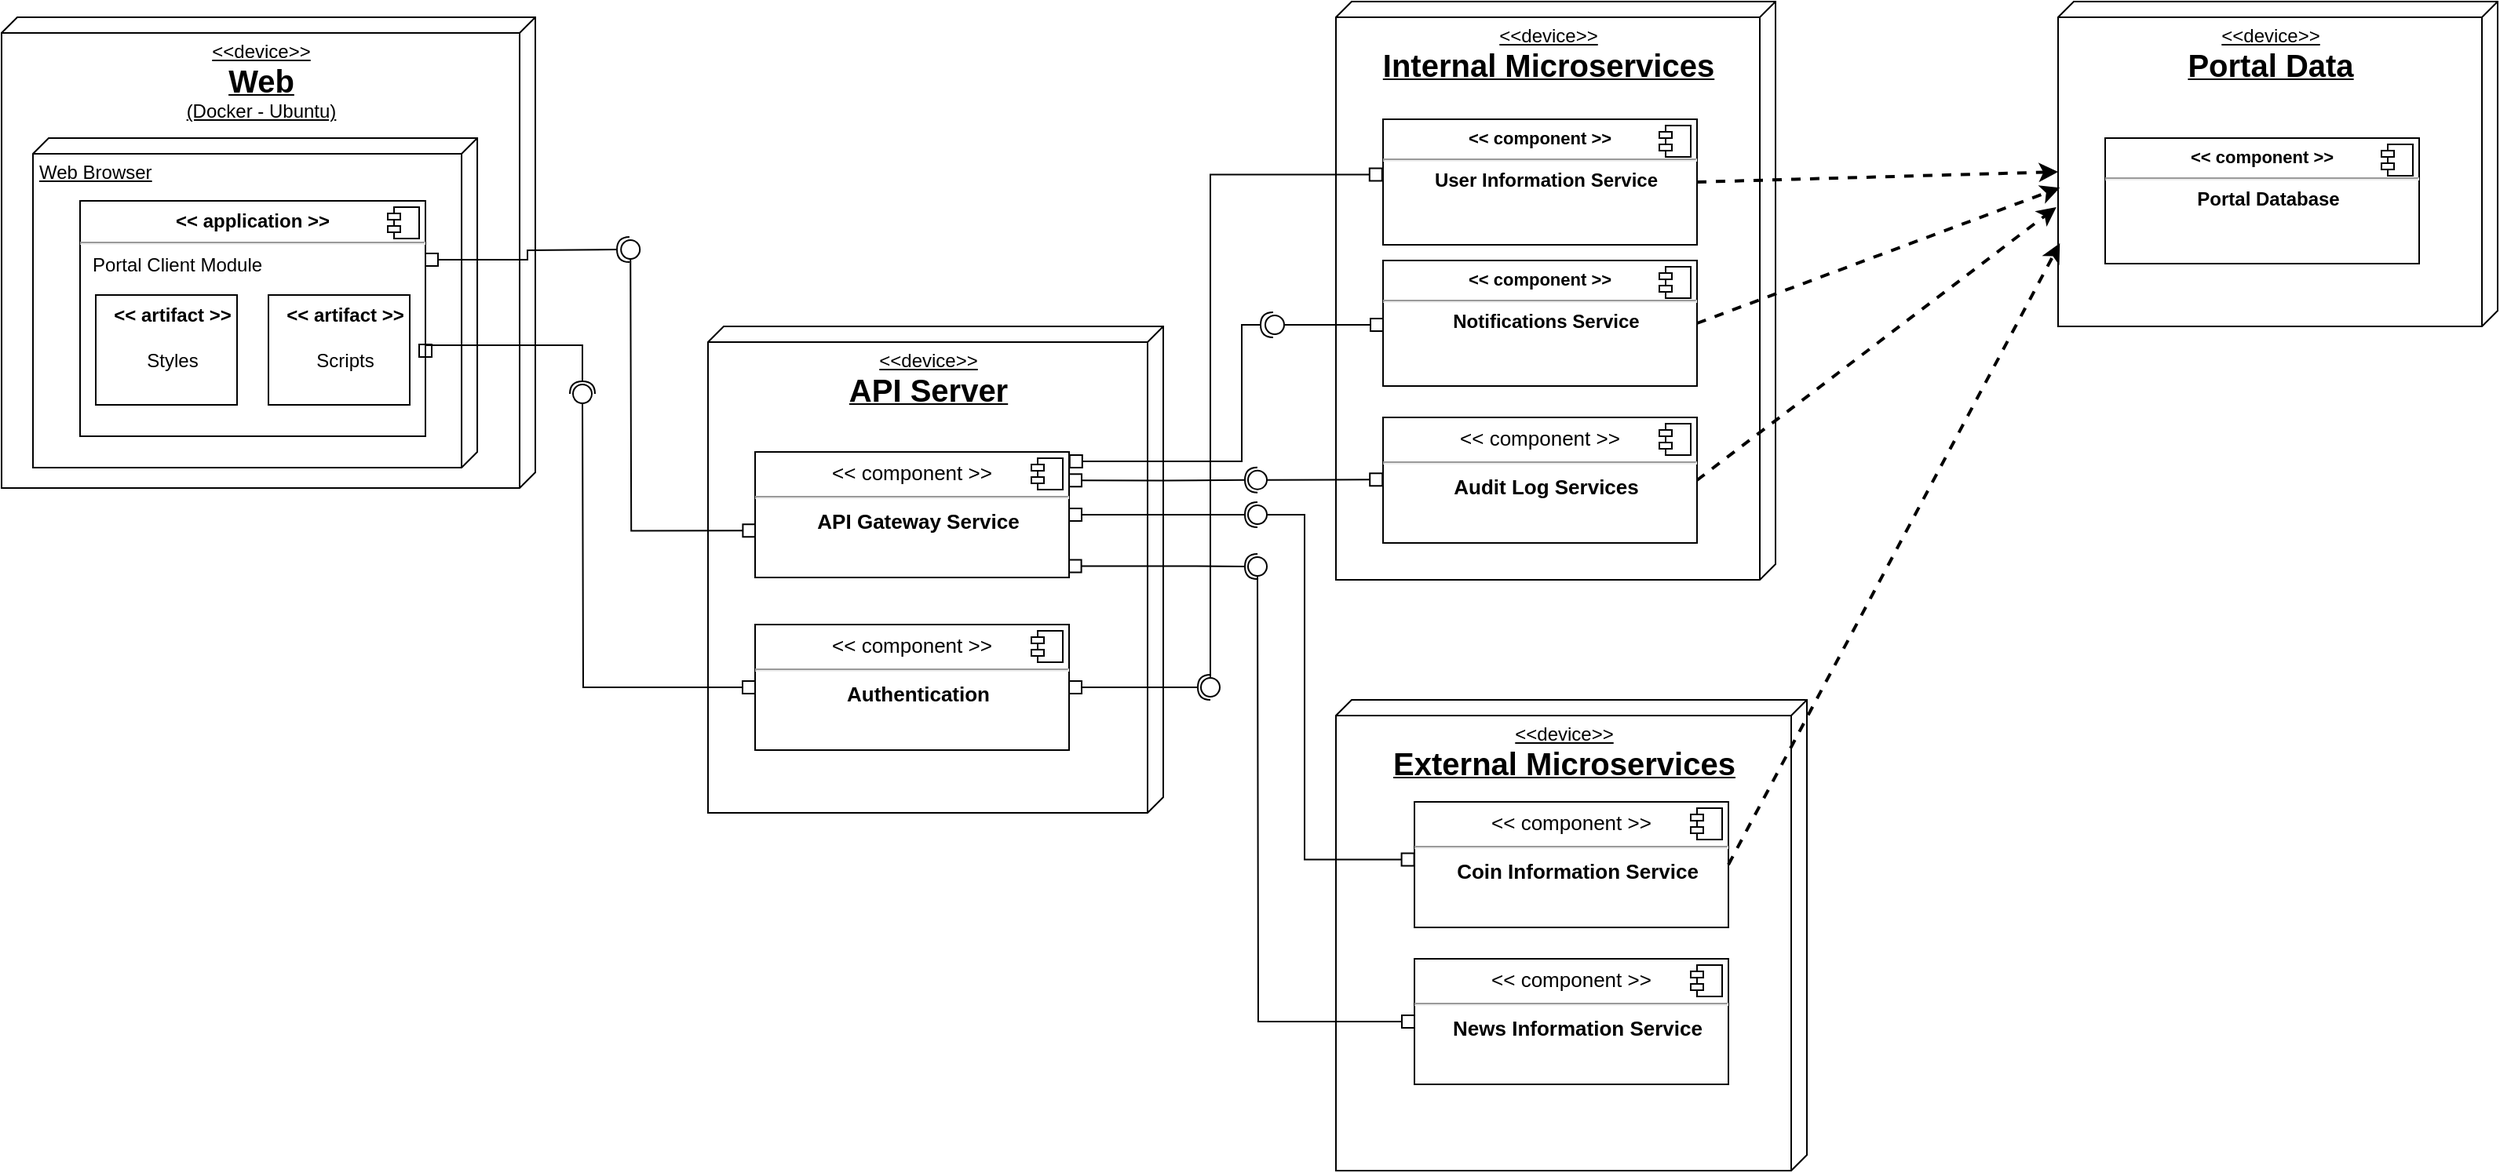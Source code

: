 <mxfile version="20.8.1" type="github" pages="2">
  <diagram name="Page-1" id="b5b7bab2-c9e2-2cf4-8b2a-24fd1a2a6d21">
    <mxGraphModel dx="1434" dy="782" grid="1" gridSize="10" guides="1" tooltips="1" connect="1" arrows="1" fold="1" page="1" pageScale="1" pageWidth="1654" pageHeight="1169" background="none" math="0" shadow="0">
      <root>
        <mxCell id="0" />
        <mxCell id="1" parent="0" />
        <mxCell id="wd0n0IJal98J9tUCrlXF-1" value="&lt;div&gt;&amp;lt;&amp;lt;device&amp;gt;&amp;gt;&lt;/div&gt;&lt;div&gt;&lt;b&gt;&lt;font style=&quot;font-size: 20px;&quot;&gt;Web&lt;/font&gt;&lt;/b&gt;&lt;/div&gt;&lt;div&gt;&lt;span style=&quot;background-color: transparent;&quot;&gt;(Docker - Ubuntu)&lt;/span&gt;&lt;/div&gt;" style="verticalAlign=top;align=center;spacingTop=8;spacingLeft=2;spacingRight=12;shape=cube;size=10;direction=south;fontStyle=4;html=1;" parent="1" vertex="1">
          <mxGeometry x="20" y="250" width="340" height="300" as="geometry" />
        </mxCell>
        <mxCell id="wd0n0IJal98J9tUCrlXF-2" value="Web Browser" style="verticalAlign=top;align=left;spacingTop=8;spacingLeft=2;spacingRight=12;shape=cube;size=10;direction=south;fontStyle=4;html=1;" parent="1" vertex="1">
          <mxGeometry x="40" y="327" width="283.03" height="210" as="geometry" />
        </mxCell>
        <mxCell id="wd0n0IJal98J9tUCrlXF-3" value="&lt;p style=&quot;margin:0px;margin-top:6px;text-align:center;&quot;&gt;&lt;b&gt;&amp;lt;&amp;lt; application &amp;gt;&amp;gt;&lt;/b&gt;&lt;/p&gt;&lt;hr&gt;&lt;p style=&quot;margin:0px;margin-left:8px;&quot;&gt;Portal Client Module&lt;/p&gt;" style="align=left;overflow=fill;html=1;dropTarget=0;" parent="1" vertex="1">
          <mxGeometry x="70" y="367" width="220" height="150" as="geometry" />
        </mxCell>
        <mxCell id="wd0n0IJal98J9tUCrlXF-4" value="" style="shape=component;jettyWidth=8;jettyHeight=4;" parent="wd0n0IJal98J9tUCrlXF-3" vertex="1">
          <mxGeometry x="1" width="20" height="20" relative="1" as="geometry">
            <mxPoint x="-24" y="4" as="offset" />
          </mxGeometry>
        </mxCell>
        <mxCell id="wd0n0IJal98J9tUCrlXF-5" value="&lt;p style=&quot;margin:0px;margin-top:6px;text-align:center;&quot;&gt;&lt;/p&gt;&lt;p style=&quot;text-align: center; margin: 0px 0px 0px 8px;&quot;&gt;&lt;b&gt;&amp;lt;&amp;lt; artifact &amp;gt;&amp;gt;&lt;/b&gt;&lt;/p&gt;&lt;p style=&quot;text-align: center; margin: 0px 0px 0px 8px;&quot;&gt;&lt;b&gt;&lt;br&gt;&lt;/b&gt;&lt;/p&gt;&lt;p style=&quot;text-align: center; margin: 0px 0px 0px 8px;&quot;&gt;Scripts&lt;/p&gt;" style="align=left;overflow=fill;html=1;dropTarget=0;" parent="wd0n0IJal98J9tUCrlXF-3" vertex="1">
          <mxGeometry x="120" y="60" width="90" height="70" as="geometry" />
        </mxCell>
        <mxCell id="wd0n0IJal98J9tUCrlXF-6" value="&lt;p style=&quot;margin:0px;margin-top:6px;text-align:center;&quot;&gt;&lt;/p&gt;&lt;p style=&quot;text-align: center; margin: 0px 0px 0px 8px;&quot;&gt;&lt;b&gt;&amp;lt;&amp;lt; artifact &amp;gt;&amp;gt;&lt;/b&gt;&lt;/p&gt;&lt;p style=&quot;text-align: center; margin: 0px 0px 0px 8px;&quot;&gt;&lt;b&gt;&lt;br&gt;&lt;/b&gt;&lt;/p&gt;&lt;p style=&quot;text-align: center; margin: 0px 0px 0px 8px;&quot;&gt;Styles&lt;/p&gt;" style="align=left;overflow=fill;html=1;dropTarget=0;" parent="1" vertex="1">
          <mxGeometry x="80" y="427" width="90" height="70" as="geometry" />
        </mxCell>
        <mxCell id="wd0n0IJal98J9tUCrlXF-7" value="&lt;div&gt;&amp;lt;&amp;lt;device&amp;gt;&amp;gt;&lt;/div&gt;&lt;div&gt;&lt;b&gt;&lt;font style=&quot;font-size: 20px;&quot;&gt;API Server&lt;/font&gt;&lt;/b&gt;&lt;/div&gt;" style="verticalAlign=top;align=center;spacingTop=8;spacingLeft=2;spacingRight=12;shape=cube;size=10;direction=south;fontStyle=4;html=1;" parent="1" vertex="1">
          <mxGeometry x="470" y="447" width="290" height="310" as="geometry" />
        </mxCell>
        <mxCell id="wd0n0IJal98J9tUCrlXF-8" value="&lt;div&gt;&amp;lt;&amp;lt;device&amp;gt;&amp;gt;&lt;/div&gt;&lt;div&gt;&lt;span style=&quot;font-size: 20px;&quot;&gt;&lt;b&gt;External Microservices&lt;/b&gt;&lt;/span&gt;&lt;/div&gt;" style="verticalAlign=top;align=center;spacingTop=8;spacingLeft=2;spacingRight=12;shape=cube;size=10;direction=south;fontStyle=4;html=1;" parent="1" vertex="1">
          <mxGeometry x="870" y="685" width="300" height="300" as="geometry" />
        </mxCell>
        <mxCell id="wd0n0IJal98J9tUCrlXF-9" style="edgeStyle=orthogonalEdgeStyle;rounded=0;orthogonalLoop=1;jettySize=auto;html=1;startArrow=box;startFill=0;endArrow=oval;endFill=0;endSize=12;sourcePerimeterSpacing=20;targetPerimeterSpacing=20;exitX=-0.001;exitY=0.459;exitDx=0;exitDy=0;exitPerimeter=0;" parent="1" source="wd0n0IJal98J9tUCrlXF-10" edge="1">
          <mxGeometry relative="1" as="geometry">
            <mxPoint x="820" y="567" as="targetPoint" />
            <Array as="points">
              <mxPoint x="850" y="787" />
              <mxPoint x="850" y="567" />
            </Array>
            <mxPoint x="920" y="787" as="sourcePoint" />
          </mxGeometry>
        </mxCell>
        <mxCell id="wd0n0IJal98J9tUCrlXF-10" value="&lt;p style=&quot;margin: 6px 0px 0px; font-size: 13px;&quot;&gt;&lt;span style=&quot;font-size: 13px;&quot;&gt;&lt;font style=&quot;font-size: 13px;&quot;&gt;&amp;lt;&amp;lt; component &amp;gt;&amp;gt;&lt;/font&gt;&lt;/span&gt;&lt;/p&gt;&lt;hr style=&quot;font-size: 13px;&quot;&gt;&lt;p style=&quot;margin: 0px 0px 0px 8px; font-size: 13px;&quot;&gt;&lt;b&gt;Coin Information Service&lt;/b&gt;&lt;/p&gt;" style="align=center;overflow=fill;html=1;dropTarget=0;fontStyle=0;fontSize=13;" parent="1" vertex="1">
          <mxGeometry x="920" y="750" width="200" height="80" as="geometry" />
        </mxCell>
        <mxCell id="wd0n0IJal98J9tUCrlXF-11" value="" style="shape=component;jettyWidth=8;jettyHeight=4;" parent="wd0n0IJal98J9tUCrlXF-10" vertex="1">
          <mxGeometry x="1" width="20" height="20" relative="1" as="geometry">
            <mxPoint x="-24" y="4" as="offset" />
          </mxGeometry>
        </mxCell>
        <mxCell id="wd0n0IJal98J9tUCrlXF-12" style="edgeStyle=orthogonalEdgeStyle;rounded=0;orthogonalLoop=1;jettySize=auto;html=1;startArrow=box;startFill=0;endArrow=oval;endFill=0;endSize=12;sourcePerimeterSpacing=20;targetPerimeterSpacing=20;exitX=0;exitY=0.5;exitDx=0;exitDy=0;" parent="1" source="wd0n0IJal98J9tUCrlXF-13" edge="1">
          <mxGeometry relative="1" as="geometry">
            <mxPoint x="820" y="600" as="targetPoint" />
          </mxGeometry>
        </mxCell>
        <mxCell id="wd0n0IJal98J9tUCrlXF-13" value="&lt;p style=&quot;margin: 6px 0px 0px; font-size: 13px;&quot;&gt;&lt;span style=&quot;font-size: 13px;&quot;&gt;&lt;font style=&quot;font-size: 13px;&quot;&gt;&amp;lt;&amp;lt; component &amp;gt;&amp;gt;&lt;/font&gt;&lt;/span&gt;&lt;/p&gt;&lt;hr style=&quot;font-size: 13px;&quot;&gt;&lt;p style=&quot;margin: 0px 0px 0px 8px; font-size: 13px;&quot;&gt;&lt;b&gt;News Information Service&lt;/b&gt;&lt;/p&gt;" style="align=center;overflow=fill;html=1;dropTarget=0;fontStyle=0;fontSize=13;" parent="1" vertex="1">
          <mxGeometry x="920" y="850" width="200" height="80" as="geometry" />
        </mxCell>
        <mxCell id="wd0n0IJal98J9tUCrlXF-14" value="" style="shape=component;jettyWidth=8;jettyHeight=4;" parent="wd0n0IJal98J9tUCrlXF-13" vertex="1">
          <mxGeometry x="1" width="20" height="20" relative="1" as="geometry">
            <mxPoint x="-24" y="4" as="offset" />
          </mxGeometry>
        </mxCell>
        <mxCell id="wd0n0IJal98J9tUCrlXF-15" value="&lt;div&gt;&amp;lt;&amp;lt;device&amp;gt;&amp;gt;&lt;/div&gt;&lt;div&gt;&lt;span style=&quot;font-size: 20px;&quot;&gt;&lt;b&gt;Internal Microservices&lt;/b&gt;&lt;/span&gt;&lt;/div&gt;" style="verticalAlign=top;align=center;spacingTop=8;spacingLeft=2;spacingRight=12;shape=cube;size=10;direction=south;fontStyle=4;html=1;" parent="1" vertex="1">
          <mxGeometry x="870" y="240" width="280" height="368.5" as="geometry" />
        </mxCell>
        <mxCell id="wd0n0IJal98J9tUCrlXF-16" style="edgeStyle=orthogonalEdgeStyle;rounded=0;orthogonalLoop=1;jettySize=auto;html=1;endArrow=oval;endFill=0;targetPerimeterSpacing=20;sourcePerimeterSpacing=20;endSize=12;exitX=-0.003;exitY=0.441;exitDx=0;exitDy=0;startArrow=box;startFill=0;exitPerimeter=0;" parent="1" source="wd0n0IJal98J9tUCrlXF-17" edge="1">
          <mxGeometry relative="1" as="geometry">
            <mxPoint x="790" y="677" as="targetPoint" />
            <mxPoint x="890" y="352" as="sourcePoint" />
            <Array as="points">
              <mxPoint x="790" y="350" />
            </Array>
          </mxGeometry>
        </mxCell>
        <mxCell id="wd0n0IJal98J9tUCrlXF-17" value="&lt;p style=&quot;margin: 6px 0px 0px; text-align: center; font-size: 11px;&quot;&gt;&lt;b style=&quot;&quot;&gt;&lt;font style=&quot;font-size: 11px;&quot;&gt;&amp;lt;&amp;lt; component &amp;gt;&amp;gt;&lt;/font&gt;&lt;/b&gt;&lt;/p&gt;&lt;hr style=&quot;font-size: 11px;&quot;&gt;&lt;p style=&quot;text-align: center; margin: 0px 0px 0px 8px;&quot;&gt;&lt;b&gt;User Information Service&lt;/b&gt;&lt;/p&gt;" style="align=left;overflow=fill;html=1;dropTarget=0;" parent="1" vertex="1">
          <mxGeometry x="900" y="315" width="200" height="80" as="geometry" />
        </mxCell>
        <mxCell id="wd0n0IJal98J9tUCrlXF-18" value="" style="shape=component;jettyWidth=8;jettyHeight=4;" parent="wd0n0IJal98J9tUCrlXF-17" vertex="1">
          <mxGeometry x="1" width="20" height="20" relative="1" as="geometry">
            <mxPoint x="-24" y="4" as="offset" />
          </mxGeometry>
        </mxCell>
        <mxCell id="E2cIgHscmPIjhdGu8iYm-8" style="edgeStyle=orthogonalEdgeStyle;rounded=0;orthogonalLoop=1;jettySize=auto;html=1;startArrow=box;startFill=0;endArrow=oval;endFill=0;endSize=12;sourcePerimeterSpacing=20;targetPerimeterSpacing=20;exitX=0;exitY=0.512;exitDx=0;exitDy=0;exitPerimeter=0;" parent="1" source="wd0n0IJal98J9tUCrlXF-19" edge="1">
          <mxGeometry relative="1" as="geometry">
            <mxPoint x="831" y="446" as="targetPoint" />
            <mxPoint x="901" y="446.0" as="sourcePoint" />
            <Array as="points">
              <mxPoint x="831" y="446" />
            </Array>
          </mxGeometry>
        </mxCell>
        <mxCell id="wd0n0IJal98J9tUCrlXF-19" value="&lt;p style=&quot;margin: 6px 0px 0px; text-align: center; font-size: 11px;&quot;&gt;&lt;b style=&quot;&quot;&gt;&lt;font style=&quot;font-size: 11px;&quot;&gt;&amp;lt;&amp;lt; component &amp;gt;&amp;gt;&lt;/font&gt;&lt;/b&gt;&lt;/p&gt;&lt;hr style=&quot;font-size: 11px;&quot;&gt;&lt;p style=&quot;text-align: center; margin: 0px 0px 0px 8px;&quot;&gt;&lt;b&gt;Notifications Service&lt;/b&gt;&lt;/p&gt;" style="align=left;overflow=fill;html=1;dropTarget=0;" parent="1" vertex="1">
          <mxGeometry x="900" y="405" width="200" height="80" as="geometry" />
        </mxCell>
        <mxCell id="wd0n0IJal98J9tUCrlXF-20" value="" style="shape=component;jettyWidth=8;jettyHeight=4;" parent="wd0n0IJal98J9tUCrlXF-19" vertex="1">
          <mxGeometry x="1" width="20" height="20" relative="1" as="geometry">
            <mxPoint x="-24" y="4" as="offset" />
          </mxGeometry>
        </mxCell>
        <mxCell id="wd0n0IJal98J9tUCrlXF-21" style="edgeStyle=orthogonalEdgeStyle;rounded=0;orthogonalLoop=1;jettySize=auto;html=1;endArrow=halfCircle;endFill=0;startArrow=box;startFill=0;exitX=1;exitY=0.5;exitDx=0;exitDy=0;" parent="1" source="wd0n0IJal98J9tUCrlXF-23" edge="1">
          <mxGeometry relative="1" as="geometry">
            <mxPoint x="790" y="677" as="targetPoint" />
            <mxPoint x="690" y="677" as="sourcePoint" />
          </mxGeometry>
        </mxCell>
        <mxCell id="wd0n0IJal98J9tUCrlXF-22" style="edgeStyle=orthogonalEdgeStyle;rounded=0;orthogonalLoop=1;jettySize=auto;html=1;startArrow=box;startFill=0;endArrow=oval;endFill=0;endSize=12;sourcePerimeterSpacing=20;targetPerimeterSpacing=20;exitX=0;exitY=0.5;exitDx=0;exitDy=0;" parent="1" source="wd0n0IJal98J9tUCrlXF-23" edge="1">
          <mxGeometry relative="1" as="geometry">
            <mxPoint x="390" y="490" as="targetPoint" />
          </mxGeometry>
        </mxCell>
        <mxCell id="wd0n0IJal98J9tUCrlXF-23" value="&lt;p style=&quot;margin: 6px 0px 0px; font-size: 13px;&quot;&gt;&lt;span style=&quot;font-size: 13px;&quot;&gt;&lt;font style=&quot;font-size: 13px;&quot;&gt;&amp;lt;&amp;lt; component &amp;gt;&amp;gt;&lt;/font&gt;&lt;/span&gt;&lt;/p&gt;&lt;hr style=&quot;font-size: 13px;&quot;&gt;&lt;p style=&quot;margin: 0px 0px 0px 8px; font-size: 13px;&quot;&gt;&lt;b&gt;Authentication&lt;/b&gt;&lt;/p&gt;" style="align=center;overflow=fill;html=1;dropTarget=0;fontStyle=0;fontSize=13;" parent="1" vertex="1">
          <mxGeometry x="500" y="637" width="200" height="80" as="geometry" />
        </mxCell>
        <mxCell id="wd0n0IJal98J9tUCrlXF-24" value="" style="shape=component;jettyWidth=8;jettyHeight=4;" parent="wd0n0IJal98J9tUCrlXF-23" vertex="1">
          <mxGeometry x="1" width="20" height="20" relative="1" as="geometry">
            <mxPoint x="-24" y="4" as="offset" />
          </mxGeometry>
        </mxCell>
        <mxCell id="wd0n0IJal98J9tUCrlXF-25" value="&lt;p style=&quot;margin: 6px 0px 0px; font-size: 13px;&quot;&gt;&lt;span style=&quot;font-size: 13px;&quot;&gt;&lt;font style=&quot;font-size: 13px;&quot;&gt;&amp;lt;&amp;lt; component &amp;gt;&amp;gt;&lt;/font&gt;&lt;/span&gt;&lt;/p&gt;&lt;hr style=&quot;font-size: 13px;&quot;&gt;&lt;p style=&quot;margin: 0px 0px 0px 8px; font-size: 13px;&quot;&gt;&lt;b&gt;Audit Log Services&lt;/b&gt;&lt;/p&gt;" style="align=center;overflow=fill;html=1;dropTarget=0;fontStyle=0;fontSize=13;" parent="1" vertex="1">
          <mxGeometry x="900" y="505" width="200" height="80" as="geometry" />
        </mxCell>
        <mxCell id="wd0n0IJal98J9tUCrlXF-26" value="" style="shape=component;jettyWidth=8;jettyHeight=4;" parent="wd0n0IJal98J9tUCrlXF-25" vertex="1">
          <mxGeometry x="1" width="20" height="20" relative="1" as="geometry">
            <mxPoint x="-24" y="4" as="offset" />
          </mxGeometry>
        </mxCell>
        <mxCell id="wd0n0IJal98J9tUCrlXF-27" style="edgeStyle=orthogonalEdgeStyle;rounded=0;orthogonalLoop=1;jettySize=auto;html=1;startArrow=box;startFill=0;endArrow=oval;endFill=0;endSize=12;sourcePerimeterSpacing=20;targetPerimeterSpacing=20;exitX=0.001;exitY=0.627;exitDx=0;exitDy=0;exitPerimeter=0;" parent="1" source="wd0n0IJal98J9tUCrlXF-30" edge="1">
          <mxGeometry relative="1" as="geometry">
            <mxPoint x="420.6" y="398" as="targetPoint" />
            <mxPoint x="500.0" y="577.96" as="sourcePoint" />
          </mxGeometry>
        </mxCell>
        <mxCell id="wd0n0IJal98J9tUCrlXF-28" style="edgeStyle=orthogonalEdgeStyle;rounded=0;orthogonalLoop=1;jettySize=auto;html=1;startArrow=box;startFill=0;endArrow=halfCircle;endFill=0;endSize=6;sourcePerimeterSpacing=20;targetPerimeterSpacing=20;exitX=1;exitY=0.5;exitDx=0;exitDy=0;" parent="1" source="wd0n0IJal98J9tUCrlXF-30" edge="1">
          <mxGeometry relative="1" as="geometry">
            <mxPoint x="820" y="567" as="targetPoint" />
          </mxGeometry>
        </mxCell>
        <mxCell id="wd0n0IJal98J9tUCrlXF-29" style="edgeStyle=orthogonalEdgeStyle;rounded=0;orthogonalLoop=1;jettySize=auto;html=1;startArrow=box;startFill=0;endArrow=halfCircle;endFill=0;endSize=6;sourcePerimeterSpacing=20;targetPerimeterSpacing=20;exitX=0.999;exitY=0.909;exitDx=0;exitDy=0;exitPerimeter=0;" parent="1" source="wd0n0IJal98J9tUCrlXF-30" edge="1">
          <mxGeometry relative="1" as="geometry">
            <mxPoint x="820" y="600" as="targetPoint" />
            <mxPoint x="700" y="600" as="sourcePoint" />
            <Array as="points" />
          </mxGeometry>
        </mxCell>
        <mxCell id="E2cIgHscmPIjhdGu8iYm-4" style="edgeStyle=orthogonalEdgeStyle;rounded=0;orthogonalLoop=1;jettySize=auto;html=1;startArrow=box;startFill=0;endArrow=halfCircle;endFill=0;endSize=6;sourcePerimeterSpacing=20;targetPerimeterSpacing=20;exitX=1.002;exitY=0.075;exitDx=0;exitDy=0;exitPerimeter=0;" parent="1" source="wd0n0IJal98J9tUCrlXF-30" edge="1">
          <mxGeometry relative="1" as="geometry">
            <mxPoint x="830" y="446" as="targetPoint" />
            <Array as="points">
              <mxPoint x="810" y="533" />
              <mxPoint x="810" y="446" />
            </Array>
            <mxPoint x="700.0" y="533" as="sourcePoint" />
          </mxGeometry>
        </mxCell>
        <mxCell id="wd0n0IJal98J9tUCrlXF-30" value="&lt;p style=&quot;margin: 6px 0px 0px; font-size: 13px;&quot;&gt;&lt;span style=&quot;font-size: 13px;&quot;&gt;&lt;font style=&quot;font-size: 13px;&quot;&gt;&amp;lt;&amp;lt; component &amp;gt;&amp;gt;&lt;/font&gt;&lt;/span&gt;&lt;/p&gt;&lt;hr style=&quot;font-size: 13px;&quot;&gt;&lt;p style=&quot;margin: 0px 0px 0px 8px; font-size: 13px;&quot;&gt;&lt;b&gt;API Gateway Service&lt;/b&gt;&lt;/p&gt;" style="align=center;overflow=fill;html=1;dropTarget=0;fontStyle=0;fontSize=13;" parent="1" vertex="1">
          <mxGeometry x="500" y="527" width="200" height="80" as="geometry" />
        </mxCell>
        <mxCell id="wd0n0IJal98J9tUCrlXF-31" value="" style="shape=component;jettyWidth=8;jettyHeight=4;" parent="wd0n0IJal98J9tUCrlXF-30" vertex="1">
          <mxGeometry x="1" width="20" height="20" relative="1" as="geometry">
            <mxPoint x="-24" y="4" as="offset" />
          </mxGeometry>
        </mxCell>
        <mxCell id="wd0n0IJal98J9tUCrlXF-32" value="&lt;div&gt;&amp;lt;&amp;lt;device&amp;gt;&amp;gt;&lt;/div&gt;&lt;div&gt;&lt;span style=&quot;font-size: 20px;&quot;&gt;&lt;b&gt;Portal Data&lt;/b&gt;&lt;/span&gt;&lt;/div&gt;" style="verticalAlign=top;align=center;spacingTop=8;spacingLeft=2;spacingRight=12;shape=cube;size=10;direction=south;fontStyle=4;html=1;" parent="1" vertex="1">
          <mxGeometry x="1330" y="240" width="280" height="207" as="geometry" />
        </mxCell>
        <mxCell id="wd0n0IJal98J9tUCrlXF-33" value="&lt;p style=&quot;margin: 6px 0px 0px; text-align: center; font-size: 11px;&quot;&gt;&lt;b style=&quot;&quot;&gt;&lt;font style=&quot;font-size: 11px;&quot;&gt;&amp;lt;&amp;lt; component &amp;gt;&amp;gt;&lt;/font&gt;&lt;/b&gt;&lt;/p&gt;&lt;hr style=&quot;font-size: 11px;&quot;&gt;&lt;p style=&quot;text-align: center; margin: 0px 0px 0px 8px;&quot;&gt;&lt;b&gt;Portal Database&lt;/b&gt;&lt;/p&gt;" style="align=left;overflow=fill;html=1;dropTarget=0;" parent="1" vertex="1">
          <mxGeometry x="1360" y="327" width="200" height="80" as="geometry" />
        </mxCell>
        <mxCell id="wd0n0IJal98J9tUCrlXF-34" value="" style="shape=component;jettyWidth=8;jettyHeight=4;" parent="wd0n0IJal98J9tUCrlXF-33" vertex="1">
          <mxGeometry x="1" width="20" height="20" relative="1" as="geometry">
            <mxPoint x="-24" y="4" as="offset" />
          </mxGeometry>
        </mxCell>
        <mxCell id="wd0n0IJal98J9tUCrlXF-35" value="" style="endArrow=classic;html=1;rounded=0;fontSize=11;exitX=1;exitY=0.5;exitDx=0;exitDy=0;entryX=0;entryY=0;entryDx=108.5;entryDy=280;entryPerimeter=0;dashed=1;strokeWidth=2;" parent="1" source="wd0n0IJal98J9tUCrlXF-17" target="wd0n0IJal98J9tUCrlXF-32" edge="1">
          <mxGeometry width="50" height="50" relative="1" as="geometry">
            <mxPoint x="1270" y="650" as="sourcePoint" />
            <mxPoint x="1320" y="600" as="targetPoint" />
          </mxGeometry>
        </mxCell>
        <mxCell id="wd0n0IJal98J9tUCrlXF-36" value="" style="endArrow=classic;html=1;rounded=0;fontSize=11;exitX=1;exitY=0.5;exitDx=0;exitDy=0;dashed=1;strokeWidth=2;entryX=0.573;entryY=0.996;entryDx=0;entryDy=0;entryPerimeter=0;" parent="1" source="wd0n0IJal98J9tUCrlXF-19" target="wd0n0IJal98J9tUCrlXF-32" edge="1">
          <mxGeometry width="50" height="50" relative="1" as="geometry">
            <mxPoint x="1110" y="365" as="sourcePoint" />
            <mxPoint x="1380" y="419" as="targetPoint" />
          </mxGeometry>
        </mxCell>
        <mxCell id="wd0n0IJal98J9tUCrlXF-37" value="" style="endArrow=classic;html=1;rounded=0;fontSize=11;exitX=1;exitY=0.5;exitDx=0;exitDy=0;dashed=1;strokeWidth=2;entryX=0.633;entryY=1.004;entryDx=0;entryDy=0;entryPerimeter=0;" parent="1" source="wd0n0IJal98J9tUCrlXF-25" target="wd0n0IJal98J9tUCrlXF-32" edge="1">
          <mxGeometry width="50" height="50" relative="1" as="geometry">
            <mxPoint x="1110" y="455" as="sourcePoint" />
            <mxPoint x="1391.12" y="428.611" as="targetPoint" />
          </mxGeometry>
        </mxCell>
        <mxCell id="wd0n0IJal98J9tUCrlXF-38" style="edgeStyle=orthogonalEdgeStyle;rounded=0;orthogonalLoop=1;jettySize=auto;html=1;startArrow=box;startFill=0;endArrow=halfCircle;endFill=0;endSize=6;sourcePerimeterSpacing=20;targetPerimeterSpacing=20;exitX=1;exitY=0.663;exitDx=0;exitDy=0;exitPerimeter=0;" parent="1" source="wd0n0IJal98J9tUCrlXF-3" edge="1">
          <mxGeometry relative="1" as="geometry">
            <mxPoint x="390" y="490" as="targetPoint" />
            <mxPoint x="290" y="460" as="sourcePoint" />
            <Array as="points">
              <mxPoint x="390" y="459" />
            </Array>
          </mxGeometry>
        </mxCell>
        <mxCell id="wd0n0IJal98J9tUCrlXF-39" style="edgeStyle=orthogonalEdgeStyle;rounded=0;orthogonalLoop=1;jettySize=auto;html=1;startArrow=box;startFill=0;endArrow=halfCircle;endFill=0;endSize=6;sourcePerimeterSpacing=20;targetPerimeterSpacing=20;exitX=1;exitY=0.25;exitDx=0;exitDy=0;" parent="1" source="wd0n0IJal98J9tUCrlXF-3" edge="1">
          <mxGeometry relative="1" as="geometry">
            <mxPoint x="420" y="398" as="targetPoint" />
            <mxPoint x="410" y="329.5" as="sourcePoint" />
          </mxGeometry>
        </mxCell>
        <mxCell id="Gm-UOmzJJeNnjo0vofYR-2" style="edgeStyle=orthogonalEdgeStyle;rounded=0;orthogonalLoop=1;jettySize=auto;html=1;startArrow=box;startFill=0;endArrow=halfCircle;endFill=0;endSize=6;sourcePerimeterSpacing=20;targetPerimeterSpacing=20;exitX=1;exitY=0.227;exitDx=0;exitDy=0;exitPerimeter=0;" parent="1" source="wd0n0IJal98J9tUCrlXF-30" edge="1">
          <mxGeometry relative="1" as="geometry">
            <mxPoint x="820" y="544.83" as="targetPoint" />
            <mxPoint x="700" y="544.83" as="sourcePoint" />
          </mxGeometry>
        </mxCell>
        <mxCell id="Gm-UOmzJJeNnjo0vofYR-3" style="edgeStyle=orthogonalEdgeStyle;rounded=0;orthogonalLoop=1;jettySize=auto;html=1;startArrow=box;startFill=0;endArrow=oval;endFill=0;endSize=12;sourcePerimeterSpacing=20;targetPerimeterSpacing=20;exitX=-0.002;exitY=0.496;exitDx=0;exitDy=0;exitPerimeter=0;" parent="1" source="wd0n0IJal98J9tUCrlXF-25" edge="1">
          <mxGeometry relative="1" as="geometry">
            <mxPoint x="820" y="544.83" as="targetPoint" />
            <mxPoint x="900" y="544.83" as="sourcePoint" />
          </mxGeometry>
        </mxCell>
        <mxCell id="WTlKdD7hvuU_o3S9ohNi-1" value="" style="endArrow=classic;html=1;rounded=0;fontSize=11;exitX=1;exitY=0.5;exitDx=0;exitDy=0;dashed=1;strokeWidth=2;entryX=0.744;entryY=0.996;entryDx=0;entryDy=0;entryPerimeter=0;" parent="1" source="wd0n0IJal98J9tUCrlXF-10" target="wd0n0IJal98J9tUCrlXF-32" edge="1">
          <mxGeometry width="50" height="50" relative="1" as="geometry">
            <mxPoint x="1110" y="555" as="sourcePoint" />
            <mxPoint x="1338.88" y="381.031" as="targetPoint" />
          </mxGeometry>
        </mxCell>
      </root>
    </mxGraphModel>
  </diagram>
  <diagram id="sGTwtMbzMhG8YggDor9M" name="Ideia inicial">
    <mxGraphModel dx="4780" dy="2607" grid="1" gridSize="10" guides="1" tooltips="1" connect="1" arrows="1" fold="1" page="1" pageScale="1" pageWidth="827" pageHeight="1169" math="0" shadow="0">
      <root>
        <mxCell id="0" />
        <mxCell id="1" parent="0" />
        <mxCell id="pbectdiW-8Ejznnw09L4-1" value="&lt;div&gt;&amp;lt;&amp;lt;device&amp;gt;&amp;gt;&lt;/div&gt;&lt;div&gt;&lt;b&gt;&lt;font style=&quot;font-size: 20px;&quot;&gt;Web&lt;/font&gt;&lt;/b&gt;&lt;/div&gt;" style="verticalAlign=top;align=center;spacingTop=8;spacingLeft=2;spacingRight=12;shape=cube;size=10;direction=south;fontStyle=4;html=1;" parent="1" vertex="1">
          <mxGeometry x="150" y="130" width="340" height="300" as="geometry" />
        </mxCell>
        <mxCell id="pbectdiW-8Ejznnw09L4-3" value="Web Browser" style="verticalAlign=top;align=left;spacingTop=8;spacingLeft=2;spacingRight=12;shape=cube;size=10;direction=south;fontStyle=4;html=1;" parent="1" vertex="1">
          <mxGeometry x="170" y="200" width="283.03" height="210" as="geometry" />
        </mxCell>
        <mxCell id="nYYjxuZt-Mi0k5L1FoQl-1" value="&lt;p style=&quot;margin:0px;margin-top:6px;text-align:center;&quot;&gt;&lt;b&gt;&amp;lt;&amp;lt; component &amp;gt;&amp;gt;&lt;/b&gt;&lt;/p&gt;&lt;hr&gt;&lt;p style=&quot;margin:0px;margin-left:8px;&quot;&gt;Portal Client Module&lt;/p&gt;" style="align=left;overflow=fill;html=1;dropTarget=0;" parent="1" vertex="1">
          <mxGeometry x="200" y="240" width="220" height="150" as="geometry" />
        </mxCell>
        <mxCell id="nYYjxuZt-Mi0k5L1FoQl-2" value="" style="shape=component;jettyWidth=8;jettyHeight=4;" parent="nYYjxuZt-Mi0k5L1FoQl-1" vertex="1">
          <mxGeometry x="1" width="20" height="20" relative="1" as="geometry">
            <mxPoint x="-24" y="4" as="offset" />
          </mxGeometry>
        </mxCell>
        <mxCell id="hxlGtg80VeHReZjobYOY-4" value="&lt;p style=&quot;margin:0px;margin-top:6px;text-align:center;&quot;&gt;&lt;/p&gt;&lt;p style=&quot;text-align: center; margin: 0px 0px 0px 8px;&quot;&gt;&lt;b&gt;&amp;lt;&amp;lt; artifact &amp;gt;&amp;gt;&lt;/b&gt;&lt;/p&gt;&lt;p style=&quot;text-align: center; margin: 0px 0px 0px 8px;&quot;&gt;&lt;b&gt;&lt;br&gt;&lt;/b&gt;&lt;/p&gt;&lt;p style=&quot;text-align: center; margin: 0px 0px 0px 8px;&quot;&gt;Scripts&lt;/p&gt;" style="align=left;overflow=fill;html=1;dropTarget=0;" parent="nYYjxuZt-Mi0k5L1FoQl-1" vertex="1">
          <mxGeometry x="120" y="60" width="90" height="70" as="geometry" />
        </mxCell>
        <mxCell id="hxlGtg80VeHReZjobYOY-1" value="&lt;p style=&quot;margin:0px;margin-top:6px;text-align:center;&quot;&gt;&lt;/p&gt;&lt;p style=&quot;text-align: center; margin: 0px 0px 0px 8px;&quot;&gt;&lt;b&gt;&amp;lt;&amp;lt; artifact &amp;gt;&amp;gt;&lt;/b&gt;&lt;/p&gt;&lt;p style=&quot;text-align: center; margin: 0px 0px 0px 8px;&quot;&gt;&lt;b&gt;&lt;br&gt;&lt;/b&gt;&lt;/p&gt;&lt;p style=&quot;text-align: center; margin: 0px 0px 0px 8px;&quot;&gt;Styles&lt;/p&gt;" style="align=left;overflow=fill;html=1;dropTarget=0;" parent="1" vertex="1">
          <mxGeometry x="210" y="300" width="90" height="70" as="geometry" />
        </mxCell>
        <mxCell id="hxlGtg80VeHReZjobYOY-5" value="&lt;div&gt;&amp;lt;&amp;lt;device&amp;gt;&amp;gt;&lt;/div&gt;&lt;div&gt;&lt;b&gt;&lt;font style=&quot;font-size: 20px;&quot;&gt;API Server&lt;/font&gt;&lt;/b&gt;&lt;/div&gt;" style="verticalAlign=top;align=center;spacingTop=8;spacingLeft=2;spacingRight=12;shape=cube;size=10;direction=south;fontStyle=4;html=1;" parent="1" vertex="1">
          <mxGeometry x="600" y="327" width="290" height="310" as="geometry" />
        </mxCell>
        <mxCell id="hxlGtg80VeHReZjobYOY-20" value="&lt;div&gt;&amp;lt;&amp;lt;device&amp;gt;&amp;gt;&lt;/div&gt;&lt;div&gt;&lt;span style=&quot;font-size: 20px;&quot;&gt;&lt;b&gt;External Microservices&lt;/b&gt;&lt;/span&gt;&lt;/div&gt;" style="verticalAlign=top;align=center;spacingTop=8;spacingLeft=2;spacingRight=12;shape=cube;size=10;direction=south;fontStyle=4;html=1;" parent="1" vertex="1">
          <mxGeometry x="1000" y="565" width="300" height="300" as="geometry" />
        </mxCell>
        <mxCell id="rM9xooDROUFy-dyysIF4-3" style="edgeStyle=orthogonalEdgeStyle;rounded=0;orthogonalLoop=1;jettySize=auto;html=1;startArrow=box;startFill=0;endArrow=oval;endFill=0;endSize=12;sourcePerimeterSpacing=20;targetPerimeterSpacing=20;exitX=0;exitY=0.5;exitDx=0;exitDy=0;" edge="1" parent="1" source="hxlGtg80VeHReZjobYOY-24">
          <mxGeometry relative="1" as="geometry">
            <mxPoint x="950" y="450" as="targetPoint" />
            <Array as="points">
              <mxPoint x="980" y="670" />
              <mxPoint x="980" y="450" />
            </Array>
          </mxGeometry>
        </mxCell>
        <mxCell id="hxlGtg80VeHReZjobYOY-24" value="&lt;p style=&quot;margin: 6px 0px 0px; font-size: 13px;&quot;&gt;&lt;span style=&quot;font-size: 13px;&quot;&gt;&lt;font style=&quot;font-size: 13px;&quot;&gt;&amp;lt;&amp;lt; component &amp;gt;&amp;gt;&lt;/font&gt;&lt;/span&gt;&lt;/p&gt;&lt;hr style=&quot;font-size: 13px;&quot;&gt;&lt;p style=&quot;margin: 0px 0px 0px 8px; font-size: 13px;&quot;&gt;&lt;b&gt;Coin Information Service&lt;/b&gt;&lt;/p&gt;" style="align=center;overflow=fill;html=1;dropTarget=0;fontStyle=0;fontSize=13;" parent="1" vertex="1">
          <mxGeometry x="1050" y="630" width="200" height="80" as="geometry" />
        </mxCell>
        <mxCell id="hxlGtg80VeHReZjobYOY-25" value="" style="shape=component;jettyWidth=8;jettyHeight=4;" parent="hxlGtg80VeHReZjobYOY-24" vertex="1">
          <mxGeometry x="1" width="20" height="20" relative="1" as="geometry">
            <mxPoint x="-24" y="4" as="offset" />
          </mxGeometry>
        </mxCell>
        <mxCell id="rM9xooDROUFy-dyysIF4-4" style="edgeStyle=orthogonalEdgeStyle;rounded=0;orthogonalLoop=1;jettySize=auto;html=1;startArrow=box;startFill=0;endArrow=oval;endFill=0;endSize=12;sourcePerimeterSpacing=20;targetPerimeterSpacing=20;exitX=0;exitY=0.5;exitDx=0;exitDy=0;" edge="1" parent="1" source="hxlGtg80VeHReZjobYOY-28">
          <mxGeometry relative="1" as="geometry">
            <mxPoint x="950" y="480" as="targetPoint" />
          </mxGeometry>
        </mxCell>
        <mxCell id="hxlGtg80VeHReZjobYOY-28" value="&lt;p style=&quot;margin: 6px 0px 0px; font-size: 13px;&quot;&gt;&lt;span style=&quot;font-size: 13px;&quot;&gt;&lt;font style=&quot;font-size: 13px;&quot;&gt;&amp;lt;&amp;lt; component &amp;gt;&amp;gt;&lt;/font&gt;&lt;/span&gt;&lt;/p&gt;&lt;hr style=&quot;font-size: 13px;&quot;&gt;&lt;p style=&quot;margin: 0px 0px 0px 8px; font-size: 13px;&quot;&gt;&lt;b&gt;News Information Service&lt;/b&gt;&lt;/p&gt;" style="align=center;overflow=fill;html=1;dropTarget=0;fontStyle=0;fontSize=13;" parent="1" vertex="1">
          <mxGeometry x="1050" y="730" width="200" height="80" as="geometry" />
        </mxCell>
        <mxCell id="hxlGtg80VeHReZjobYOY-29" value="" style="shape=component;jettyWidth=8;jettyHeight=4;" parent="hxlGtg80VeHReZjobYOY-28" vertex="1">
          <mxGeometry x="1" width="20" height="20" relative="1" as="geometry">
            <mxPoint x="-24" y="4" as="offset" />
          </mxGeometry>
        </mxCell>
        <mxCell id="hxlGtg80VeHReZjobYOY-44" value="&lt;div&gt;&amp;lt;&amp;lt;device&amp;gt;&amp;gt;&lt;/div&gt;&lt;div&gt;&lt;span style=&quot;font-size: 20px;&quot;&gt;&lt;b&gt;Internal Microservices&lt;/b&gt;&lt;/span&gt;&lt;/div&gt;" style="verticalAlign=top;align=center;spacingTop=8;spacingLeft=2;spacingRight=12;shape=cube;size=10;direction=south;fontStyle=4;html=1;" parent="1" vertex="1">
          <mxGeometry x="1000" y="120" width="280" height="368.5" as="geometry" />
        </mxCell>
        <mxCell id="rM9xooDROUFy-dyysIF4-1" style="edgeStyle=orthogonalEdgeStyle;rounded=0;orthogonalLoop=1;jettySize=auto;html=1;endArrow=oval;endFill=0;targetPerimeterSpacing=20;sourcePerimeterSpacing=20;endSize=12;exitX=0;exitY=0.5;exitDx=0;exitDy=0;startArrow=box;startFill=0;" edge="1" parent="1" source="hxlGtg80VeHReZjobYOY-47">
          <mxGeometry relative="1" as="geometry">
            <mxPoint x="930" y="560" as="targetPoint" />
          </mxGeometry>
        </mxCell>
        <mxCell id="hxlGtg80VeHReZjobYOY-47" value="&lt;p style=&quot;margin: 6px 0px 0px; text-align: center; font-size: 11px;&quot;&gt;&lt;b style=&quot;&quot;&gt;&lt;font style=&quot;font-size: 11px;&quot;&gt;&amp;lt;&amp;lt; component &amp;gt;&amp;gt;&lt;/font&gt;&lt;/b&gt;&lt;/p&gt;&lt;hr style=&quot;font-size: 11px;&quot;&gt;&lt;p style=&quot;text-align: center; margin: 0px 0px 0px 8px;&quot;&gt;&lt;b&gt;User Information Service&lt;/b&gt;&lt;/p&gt;" style="align=left;overflow=fill;html=1;dropTarget=0;" parent="1" vertex="1">
          <mxGeometry x="1030" y="195" width="200" height="80" as="geometry" />
        </mxCell>
        <mxCell id="hxlGtg80VeHReZjobYOY-48" value="" style="shape=component;jettyWidth=8;jettyHeight=4;" parent="hxlGtg80VeHReZjobYOY-47" vertex="1">
          <mxGeometry x="1" width="20" height="20" relative="1" as="geometry">
            <mxPoint x="-24" y="4" as="offset" />
          </mxGeometry>
        </mxCell>
        <mxCell id="hxlGtg80VeHReZjobYOY-50" value="&lt;p style=&quot;margin: 6px 0px 0px; text-align: center; font-size: 11px;&quot;&gt;&lt;b style=&quot;&quot;&gt;&lt;font style=&quot;font-size: 11px;&quot;&gt;&amp;lt;&amp;lt; component &amp;gt;&amp;gt;&lt;/font&gt;&lt;/b&gt;&lt;/p&gt;&lt;hr style=&quot;font-size: 11px;&quot;&gt;&lt;p style=&quot;text-align: center; margin: 0px 0px 0px 8px;&quot;&gt;&lt;b&gt;Notifications Service&lt;/b&gt;&lt;/p&gt;" style="align=left;overflow=fill;html=1;dropTarget=0;" parent="1" vertex="1">
          <mxGeometry x="1030" y="285" width="200" height="80" as="geometry" />
        </mxCell>
        <mxCell id="hxlGtg80VeHReZjobYOY-51" value="" style="shape=component;jettyWidth=8;jettyHeight=4;" parent="hxlGtg80VeHReZjobYOY-50" vertex="1">
          <mxGeometry x="1" width="20" height="20" relative="1" as="geometry">
            <mxPoint x="-24" y="4" as="offset" />
          </mxGeometry>
        </mxCell>
        <mxCell id="rM9xooDROUFy-dyysIF4-2" style="edgeStyle=orthogonalEdgeStyle;rounded=0;orthogonalLoop=1;jettySize=auto;html=1;endArrow=halfCircle;endFill=0;startArrow=box;startFill=0;" edge="1" parent="1" source="hxlGtg80VeHReZjobYOY-54">
          <mxGeometry relative="1" as="geometry">
            <mxPoint x="930" y="557" as="targetPoint" />
          </mxGeometry>
        </mxCell>
        <mxCell id="rM9xooDROUFy-dyysIF4-5" style="edgeStyle=orthogonalEdgeStyle;rounded=0;orthogonalLoop=1;jettySize=auto;html=1;startArrow=box;startFill=0;endArrow=oval;endFill=0;endSize=12;sourcePerimeterSpacing=20;targetPerimeterSpacing=20;exitX=0;exitY=0.5;exitDx=0;exitDy=0;" edge="1" parent="1" source="hxlGtg80VeHReZjobYOY-54">
          <mxGeometry relative="1" as="geometry">
            <mxPoint x="520" y="370" as="targetPoint" />
          </mxGeometry>
        </mxCell>
        <mxCell id="hxlGtg80VeHReZjobYOY-54" value="&lt;p style=&quot;margin: 6px 0px 0px; font-size: 13px;&quot;&gt;&lt;span style=&quot;font-size: 13px;&quot;&gt;&lt;font style=&quot;font-size: 13px;&quot;&gt;&amp;lt;&amp;lt; component &amp;gt;&amp;gt;&lt;/font&gt;&lt;/span&gt;&lt;/p&gt;&lt;hr style=&quot;font-size: 13px;&quot;&gt;&lt;p style=&quot;margin: 0px 0px 0px 8px; font-size: 13px;&quot;&gt;&lt;b&gt;Authentication&lt;/b&gt;&lt;/p&gt;" style="align=center;overflow=fill;html=1;dropTarget=0;fontStyle=0;fontSize=13;" parent="1" vertex="1">
          <mxGeometry x="630" y="517" width="200" height="80" as="geometry" />
        </mxCell>
        <mxCell id="hxlGtg80VeHReZjobYOY-55" value="" style="shape=component;jettyWidth=8;jettyHeight=4;" parent="hxlGtg80VeHReZjobYOY-54" vertex="1">
          <mxGeometry x="1" width="20" height="20" relative="1" as="geometry">
            <mxPoint x="-24" y="4" as="offset" />
          </mxGeometry>
        </mxCell>
        <mxCell id="ke9UfSYul0d9RagH4ZLe-11" value="&lt;p style=&quot;margin: 6px 0px 0px; font-size: 13px;&quot;&gt;&lt;span style=&quot;font-size: 13px;&quot;&gt;&lt;font style=&quot;font-size: 13px;&quot;&gt;&amp;lt;&amp;lt; component &amp;gt;&amp;gt;&lt;/font&gt;&lt;/span&gt;&lt;/p&gt;&lt;hr style=&quot;font-size: 13px;&quot;&gt;&lt;p style=&quot;margin: 0px 0px 0px 8px; font-size: 13px;&quot;&gt;&lt;b&gt;Audit Log Services&lt;/b&gt;&lt;/p&gt;" style="align=center;overflow=fill;html=1;dropTarget=0;fontStyle=0;fontSize=13;" parent="1" vertex="1">
          <mxGeometry x="1030" y="385" width="200" height="80" as="geometry" />
        </mxCell>
        <mxCell id="ke9UfSYul0d9RagH4ZLe-12" value="" style="shape=component;jettyWidth=8;jettyHeight=4;" parent="ke9UfSYul0d9RagH4ZLe-11" vertex="1">
          <mxGeometry x="1" width="20" height="20" relative="1" as="geometry">
            <mxPoint x="-24" y="4" as="offset" />
          </mxGeometry>
        </mxCell>
        <mxCell id="rM9xooDROUFy-dyysIF4-6" style="edgeStyle=orthogonalEdgeStyle;rounded=0;orthogonalLoop=1;jettySize=auto;html=1;startArrow=box;startFill=0;endArrow=oval;endFill=0;endSize=12;sourcePerimeterSpacing=20;targetPerimeterSpacing=20;exitX=-0.003;exitY=0.662;exitDx=0;exitDy=0;exitPerimeter=0;" edge="1" parent="1">
          <mxGeometry relative="1" as="geometry">
            <mxPoint x="550" y="280" as="targetPoint" />
            <mxPoint x="629.4" y="459.96" as="sourcePoint" />
          </mxGeometry>
        </mxCell>
        <mxCell id="rM9xooDROUFy-dyysIF4-9" style="edgeStyle=orthogonalEdgeStyle;rounded=0;orthogonalLoop=1;jettySize=auto;html=1;startArrow=box;startFill=0;endArrow=halfCircle;endFill=0;endSize=6;sourcePerimeterSpacing=20;targetPerimeterSpacing=20;exitX=1;exitY=0.5;exitDx=0;exitDy=0;" edge="1" parent="1" source="p3l2NKJmuj8cSq7E-Xql-3">
          <mxGeometry relative="1" as="geometry">
            <mxPoint x="950" y="447" as="targetPoint" />
          </mxGeometry>
        </mxCell>
        <mxCell id="rM9xooDROUFy-dyysIF4-10" style="edgeStyle=orthogonalEdgeStyle;rounded=0;orthogonalLoop=1;jettySize=auto;html=1;startArrow=box;startFill=0;endArrow=halfCircle;endFill=0;endSize=6;sourcePerimeterSpacing=20;targetPerimeterSpacing=20;exitX=1;exitY=0.75;exitDx=0;exitDy=0;" edge="1" parent="1" source="p3l2NKJmuj8cSq7E-Xql-3">
          <mxGeometry relative="1" as="geometry">
            <mxPoint x="950" y="480" as="targetPoint" />
          </mxGeometry>
        </mxCell>
        <mxCell id="p3l2NKJmuj8cSq7E-Xql-3" value="&lt;p style=&quot;margin: 6px 0px 0px; font-size: 13px;&quot;&gt;&lt;span style=&quot;font-size: 13px;&quot;&gt;&lt;font style=&quot;font-size: 13px;&quot;&gt;&amp;lt;&amp;lt; component &amp;gt;&amp;gt;&lt;/font&gt;&lt;/span&gt;&lt;/p&gt;&lt;hr style=&quot;font-size: 13px;&quot;&gt;&lt;p style=&quot;margin: 0px 0px 0px 8px; font-size: 13px;&quot;&gt;&lt;b&gt;API Gateway Service&lt;/b&gt;&lt;/p&gt;" style="align=center;overflow=fill;html=1;dropTarget=0;fontStyle=0;fontSize=13;" parent="1" vertex="1">
          <mxGeometry x="630" y="407" width="200" height="80" as="geometry" />
        </mxCell>
        <mxCell id="p3l2NKJmuj8cSq7E-Xql-4" value="" style="shape=component;jettyWidth=8;jettyHeight=4;" parent="p3l2NKJmuj8cSq7E-Xql-3" vertex="1">
          <mxGeometry x="1" width="20" height="20" relative="1" as="geometry">
            <mxPoint x="-24" y="4" as="offset" />
          </mxGeometry>
        </mxCell>
        <mxCell id="p3l2NKJmuj8cSq7E-Xql-7" value="" style="shape=image;verticalLabelPosition=bottom;labelBackgroundColor=default;verticalAlign=top;aspect=fixed;imageAspect=0;image=https://www.uml-diagrams.org/deployment-diagrams/deployment-diagram-overview-specification.png;" parent="1" vertex="1">
          <mxGeometry x="1980" y="865" width="1262.86" height="680" as="geometry" />
        </mxCell>
        <mxCell id="p3l2NKJmuj8cSq7E-Xql-8" value="&lt;div&gt;&amp;lt;&amp;lt;device&amp;gt;&amp;gt;&lt;/div&gt;&lt;div&gt;&lt;span style=&quot;font-size: 20px;&quot;&gt;&lt;b&gt;Portal Data&lt;/b&gt;&lt;/span&gt;&lt;/div&gt;" style="verticalAlign=top;align=center;spacingTop=8;spacingLeft=2;spacingRight=12;shape=cube;size=10;direction=south;fontStyle=4;html=1;" parent="1" vertex="1">
          <mxGeometry x="1460" y="120" width="280" height="207" as="geometry" />
        </mxCell>
        <mxCell id="hxlGtg80VeHReZjobYOY-45" value="&lt;p style=&quot;margin: 6px 0px 0px; text-align: center; font-size: 11px;&quot;&gt;&lt;b style=&quot;&quot;&gt;&lt;font style=&quot;font-size: 11px;&quot;&gt;&amp;lt;&amp;lt; component &amp;gt;&amp;gt;&lt;/font&gt;&lt;/b&gt;&lt;/p&gt;&lt;hr style=&quot;font-size: 11px;&quot;&gt;&lt;p style=&quot;text-align: center; margin: 0px 0px 0px 8px;&quot;&gt;&lt;b&gt;Portal Dabase&lt;/b&gt;&lt;/p&gt;" style="align=left;overflow=fill;html=1;dropTarget=0;" parent="1" vertex="1">
          <mxGeometry x="1490" y="207" width="200" height="80" as="geometry" />
        </mxCell>
        <mxCell id="hxlGtg80VeHReZjobYOY-46" value="" style="shape=component;jettyWidth=8;jettyHeight=4;" parent="hxlGtg80VeHReZjobYOY-45" vertex="1">
          <mxGeometry x="1" width="20" height="20" relative="1" as="geometry">
            <mxPoint x="-24" y="4" as="offset" />
          </mxGeometry>
        </mxCell>
        <mxCell id="p3l2NKJmuj8cSq7E-Xql-9" value="" style="shape=image;verticalLabelPosition=bottom;labelBackgroundColor=default;verticalAlign=top;aspect=fixed;imageAspect=0;image=https://upload.wikimedia.org/wikipedia/commons/thumb/b/b9/Deployment_Diagram.PNG/1200px-Deployment_Diagram.PNG;" parent="1" vertex="1">
          <mxGeometry x="2010" y="488.5" width="520" height="305" as="geometry" />
        </mxCell>
        <mxCell id="p3l2NKJmuj8cSq7E-Xql-10" value="" style="endArrow=classic;html=1;rounded=0;fontSize=11;exitX=1;exitY=0.5;exitDx=0;exitDy=0;entryX=0;entryY=0;entryDx=108.5;entryDy=280;entryPerimeter=0;dashed=1;strokeWidth=2;" parent="1" source="hxlGtg80VeHReZjobYOY-47" target="p3l2NKJmuj8cSq7E-Xql-8" edge="1">
          <mxGeometry width="50" height="50" relative="1" as="geometry">
            <mxPoint x="1400" y="530" as="sourcePoint" />
            <mxPoint x="1450" y="480" as="targetPoint" />
          </mxGeometry>
        </mxCell>
        <mxCell id="p3l2NKJmuj8cSq7E-Xql-11" value="" style="endArrow=classic;html=1;rounded=0;fontSize=11;exitX=1;exitY=0.5;exitDx=0;exitDy=0;dashed=1;strokeWidth=2;entryX=0.573;entryY=0.996;entryDx=0;entryDy=0;entryPerimeter=0;" parent="1" source="hxlGtg80VeHReZjobYOY-50" target="p3l2NKJmuj8cSq7E-Xql-8" edge="1">
          <mxGeometry width="50" height="50" relative="1" as="geometry">
            <mxPoint x="1240" y="245" as="sourcePoint" />
            <mxPoint x="1510" y="299" as="targetPoint" />
          </mxGeometry>
        </mxCell>
        <mxCell id="p3l2NKJmuj8cSq7E-Xql-13" value="" style="endArrow=classic;html=1;rounded=0;fontSize=11;exitX=1;exitY=0.5;exitDx=0;exitDy=0;dashed=1;strokeWidth=2;entryX=0.633;entryY=1.004;entryDx=0;entryDy=0;entryPerimeter=0;" parent="1" source="ke9UfSYul0d9RagH4ZLe-11" target="p3l2NKJmuj8cSq7E-Xql-8" edge="1">
          <mxGeometry width="50" height="50" relative="1" as="geometry">
            <mxPoint x="1240" y="335" as="sourcePoint" />
            <mxPoint x="1521.12" y="308.611" as="targetPoint" />
          </mxGeometry>
        </mxCell>
        <mxCell id="p3l2NKJmuj8cSq7E-Xql-15" value="" style="shape=image;verticalLabelPosition=bottom;labelBackgroundColor=default;verticalAlign=top;aspect=fixed;imageAspect=0;image=https://miro.medium.com/max/921/1*xklapNW3iN6S3_TNYOourw.png;" parent="1" vertex="1">
          <mxGeometry x="2640" y="440" width="520" height="375" as="geometry" />
        </mxCell>
        <mxCell id="rM9xooDROUFy-dyysIF4-8" style="edgeStyle=orthogonalEdgeStyle;rounded=0;orthogonalLoop=1;jettySize=auto;html=1;startArrow=box;startFill=0;endArrow=halfCircle;endFill=0;endSize=6;sourcePerimeterSpacing=20;targetPerimeterSpacing=20;" edge="1" parent="1">
          <mxGeometry relative="1" as="geometry">
            <mxPoint x="520" y="370" as="targetPoint" />
            <mxPoint x="420" y="342" as="sourcePoint" />
          </mxGeometry>
        </mxCell>
        <mxCell id="rM9xooDROUFy-dyysIF4-11" style="edgeStyle=orthogonalEdgeStyle;rounded=0;orthogonalLoop=1;jettySize=auto;html=1;startArrow=box;startFill=0;endArrow=halfCircle;endFill=0;endSize=6;sourcePerimeterSpacing=20;targetPerimeterSpacing=20;exitX=1;exitY=0.25;exitDx=0;exitDy=0;" edge="1" parent="1" source="nYYjxuZt-Mi0k5L1FoQl-1">
          <mxGeometry relative="1" as="geometry">
            <mxPoint x="550" y="278" as="targetPoint" />
            <mxPoint x="540" y="209.5" as="sourcePoint" />
          </mxGeometry>
        </mxCell>
        <mxCell id="GCHqNyVGhbBEgW2d87GE-1" style="edgeStyle=orthogonalEdgeStyle;rounded=0;orthogonalLoop=1;jettySize=auto;html=1;entryX=-0.007;entryY=0.496;entryDx=0;entryDy=0;entryPerimeter=0;endArrow=none;endFill=0;" edge="1" parent="1" source="GCHqNyVGhbBEgW2d87GE-2" target="GCHqNyVGhbBEgW2d87GE-4">
          <mxGeometry relative="1" as="geometry" />
        </mxCell>
        <mxCell id="GCHqNyVGhbBEgW2d87GE-2" value="&lt;div&gt;&amp;lt;&amp;lt;device&amp;gt;&amp;gt;&lt;/div&gt;&lt;div&gt;Client&lt;br&gt;&lt;/div&gt;" style="shape=cube;whiteSpace=wrap;html=1;boundedLbl=1;backgroundOutline=1;darkOpacity=0.05;darkOpacity2=0.1;" vertex="1" parent="1">
          <mxGeometry x="130" y="1100" width="120" height="80" as="geometry" />
        </mxCell>
        <mxCell id="GCHqNyVGhbBEgW2d87GE-3" style="edgeStyle=orthogonalEdgeStyle;rounded=0;orthogonalLoop=1;jettySize=auto;html=1;endArrow=none;endFill=0;" edge="1" parent="1" source="GCHqNyVGhbBEgW2d87GE-4" target="GCHqNyVGhbBEgW2d87GE-5">
          <mxGeometry relative="1" as="geometry" />
        </mxCell>
        <mxCell id="GCHqNyVGhbBEgW2d87GE-4" value="&lt;div&gt;&amp;lt;&amp;lt;device&amp;gt;&amp;gt;&lt;/div&gt;&lt;div&gt;Database&lt;br&gt;&lt;/div&gt;" style="shape=cube;whiteSpace=wrap;html=1;boundedLbl=1;backgroundOutline=1;darkOpacity=0.05;darkOpacity2=0.1;" vertex="1" parent="1">
          <mxGeometry x="340" y="1100" width="120" height="80" as="geometry" />
        </mxCell>
        <mxCell id="GCHqNyVGhbBEgW2d87GE-5" value="&lt;div&gt;&amp;lt;&amp;lt;device&amp;gt;&amp;gt;&lt;/div&gt;&lt;div&gt;Docker&lt;br&gt;&lt;/div&gt;" style="shape=cube;whiteSpace=wrap;html=1;boundedLbl=1;backgroundOutline=1;darkOpacity=0.05;darkOpacity2=0.1;" vertex="1" parent="1">
          <mxGeometry x="520" y="1100" width="120" height="80" as="geometry" />
        </mxCell>
      </root>
    </mxGraphModel>
  </diagram>
</mxfile>

